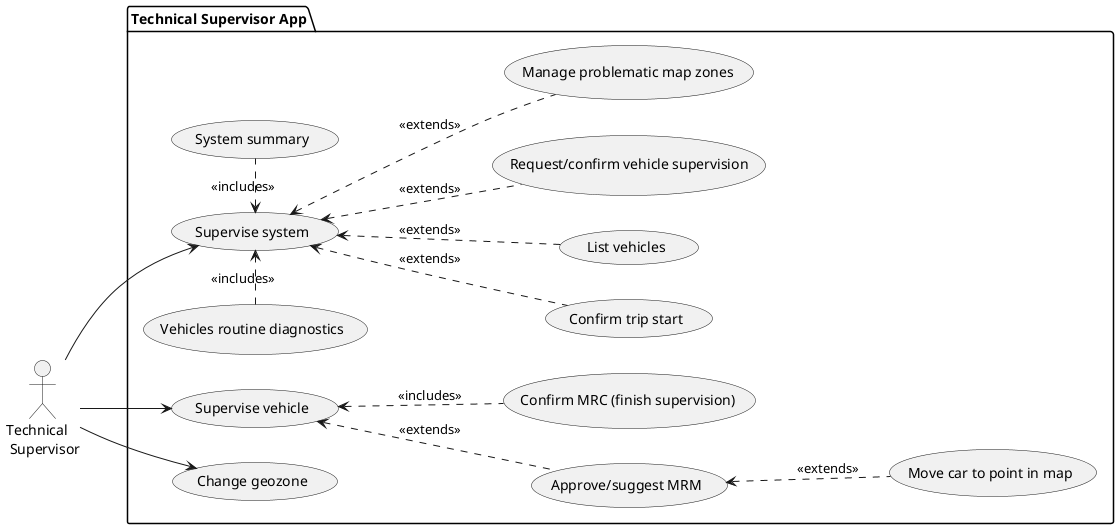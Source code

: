 @startuml ts_use_cases
left to right direction

actor :Technical \n Supervisor: as TS1

package "Technical Supervisor App" {
    usecase UC1 as "Supervise system"
    usecase UC2 as "Supervise vehicle"
    usecase UC3 as "Change geozone"

    ' Supervise system
    usecase "Confirm trip start" as UC100
    usecase "System summary" as UC101
    usecase "List vehicles" as UC102
    usecase "Request/confirm vehicle supervision" as UC103
    usecase "Vehicles routine diagnostics" as UC104
    usecase "Manage problematic map zones" as  UC105

    ' Supervise vehicle
    usecase "Approve/suggest MRM" as UC202
    usecase "Confirm MRC (finish supervision)" as UC203
    ' usecase "Perform actions" as UC201


    ' Vehicle actions
    ' usecase "Update car software" as UC301
    ' usecase "Update car settings" as UC302
    usecase "Move car to point in map" as UC303
    ' usecase "Deactivate hazard lights" as UC304
    ' usecase "Open car door" as UC305
}

' User connections
TS1 --> UC2
TS1 --> UC1
TS1 --> UC3

' Supervise system
UC100 -u-> UC1 #line.dashed : <<extends>>
UC101 -l-> UC1 #line.dashed : <<includes>>
UC102 -u-> UC1 #line.dashed : <<extends>>
UC103 -u-> UC1 #line.dashed : <<extends>>
UC104 -r-> UC1 #line.dashed : <<includes>>
UC105 -u-> UC1 #line.dashed : <<extends>>

' Supervise vehicle
' UC201 -u-> UC2 #line.dashed : <<extends>>
UC202 -u-> UC2 #line.dashed : <<extends>>
UC203 -u-> UC2 #line.dashed : <<includes>>
' Actions
' UC301 -u-> UC201 #line.dashed : <<extends>>
' UC302 -u-> UC201 #line.dashed : <<extends>>
UC303 -u-> UC202 #line.dashed : <<extends>>
' UC304 -u-> UC201 #line.dashed : <<extends>>
' UC305 -u-> UC201 #line.dashed : <<extends>>


@enduml
